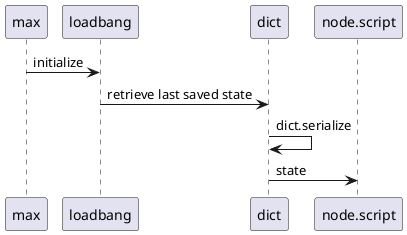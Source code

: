 @startuml
max -> loadbang: initialize
loadbang -> dict: retrieve last saved state
dict -> dict: dict.serialize
dict -> node.script:  state


@enduml